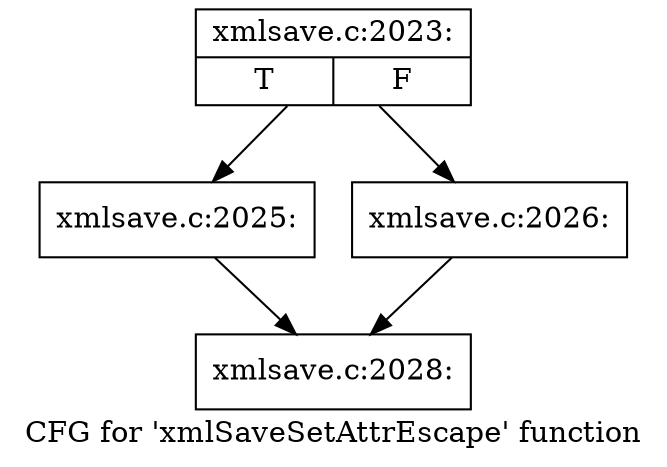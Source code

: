 digraph "CFG for 'xmlSaveSetAttrEscape' function" {
	label="CFG for 'xmlSaveSetAttrEscape' function";

	Node0x5645e3fb9390 [shape=record,label="{xmlsave.c:2023:|{<s0>T|<s1>F}}"];
	Node0x5645e3fb9390 -> Node0x5645e3fbf880;
	Node0x5645e3fb9390 -> Node0x5645e3fbf8d0;
	Node0x5645e3fbf880 [shape=record,label="{xmlsave.c:2025:}"];
	Node0x5645e3fbf880 -> Node0x5645e3fba980;
	Node0x5645e3fbf8d0 [shape=record,label="{xmlsave.c:2026:}"];
	Node0x5645e3fbf8d0 -> Node0x5645e3fba980;
	Node0x5645e3fba980 [shape=record,label="{xmlsave.c:2028:}"];
}
